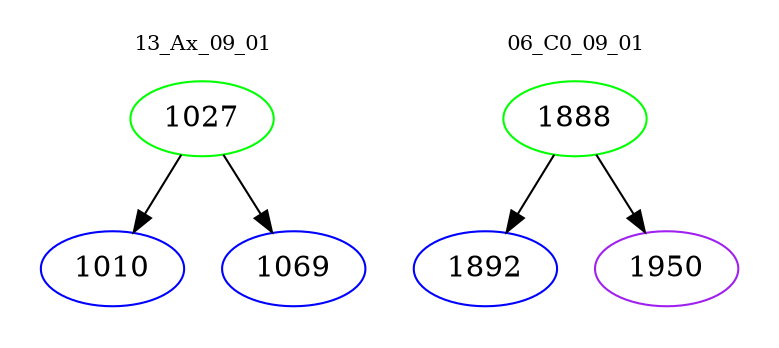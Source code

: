 digraph{
subgraph cluster_0 {
color = white
label = "13_Ax_09_01";
fontsize=10;
T0_1027 [label="1027", color="green"]
T0_1027 -> T0_1010 [color="black"]
T0_1010 [label="1010", color="blue"]
T0_1027 -> T0_1069 [color="black"]
T0_1069 [label="1069", color="blue"]
}
subgraph cluster_1 {
color = white
label = "06_C0_09_01";
fontsize=10;
T1_1888 [label="1888", color="green"]
T1_1888 -> T1_1892 [color="black"]
T1_1892 [label="1892", color="blue"]
T1_1888 -> T1_1950 [color="black"]
T1_1950 [label="1950", color="purple"]
}
}
